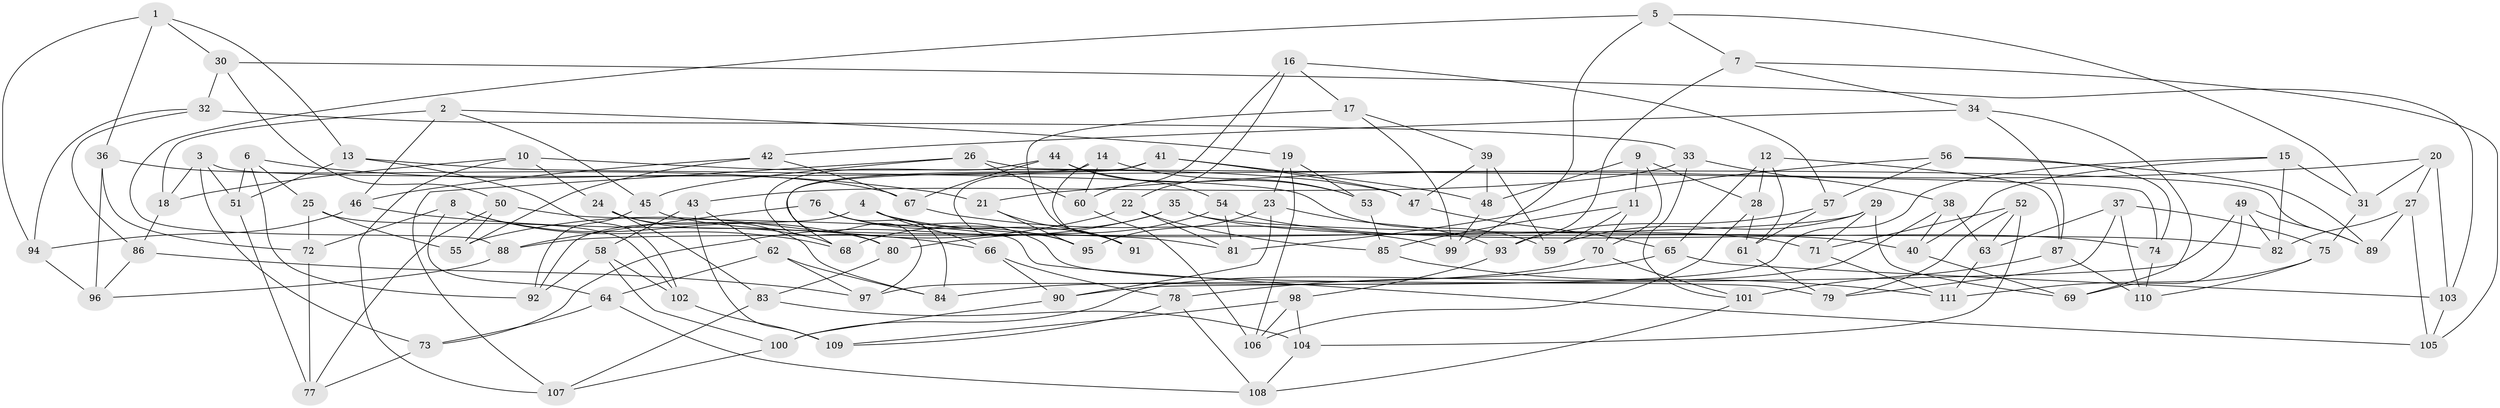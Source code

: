 // Generated by graph-tools (version 1.1) at 2025/03/03/09/25 03:03:09]
// undirected, 111 vertices, 222 edges
graph export_dot {
graph [start="1"]
  node [color=gray90,style=filled];
  1;
  2;
  3;
  4;
  5;
  6;
  7;
  8;
  9;
  10;
  11;
  12;
  13;
  14;
  15;
  16;
  17;
  18;
  19;
  20;
  21;
  22;
  23;
  24;
  25;
  26;
  27;
  28;
  29;
  30;
  31;
  32;
  33;
  34;
  35;
  36;
  37;
  38;
  39;
  40;
  41;
  42;
  43;
  44;
  45;
  46;
  47;
  48;
  49;
  50;
  51;
  52;
  53;
  54;
  55;
  56;
  57;
  58;
  59;
  60;
  61;
  62;
  63;
  64;
  65;
  66;
  67;
  68;
  69;
  70;
  71;
  72;
  73;
  74;
  75;
  76;
  77;
  78;
  79;
  80;
  81;
  82;
  83;
  84;
  85;
  86;
  87;
  88;
  89;
  90;
  91;
  92;
  93;
  94;
  95;
  96;
  97;
  98;
  99;
  100;
  101;
  102;
  103;
  104;
  105;
  106;
  107;
  108;
  109;
  110;
  111;
  1 -- 13;
  1 -- 36;
  1 -- 30;
  1 -- 94;
  2 -- 45;
  2 -- 19;
  2 -- 18;
  2 -- 46;
  3 -- 51;
  3 -- 89;
  3 -- 18;
  3 -- 73;
  4 -- 92;
  4 -- 66;
  4 -- 91;
  4 -- 71;
  5 -- 88;
  5 -- 99;
  5 -- 31;
  5 -- 7;
  6 -- 51;
  6 -- 25;
  6 -- 21;
  6 -- 92;
  7 -- 105;
  7 -- 93;
  7 -- 34;
  8 -- 80;
  8 -- 64;
  8 -- 72;
  8 -- 68;
  9 -- 28;
  9 -- 48;
  9 -- 70;
  9 -- 11;
  10 -- 47;
  10 -- 18;
  10 -- 107;
  10 -- 24;
  11 -- 70;
  11 -- 85;
  11 -- 59;
  12 -- 28;
  12 -- 87;
  12 -- 61;
  12 -- 65;
  13 -- 59;
  13 -- 102;
  13 -- 51;
  14 -- 97;
  14 -- 53;
  14 -- 60;
  14 -- 91;
  15 -- 82;
  15 -- 31;
  15 -- 97;
  15 -- 40;
  16 -- 60;
  16 -- 57;
  16 -- 17;
  16 -- 22;
  17 -- 39;
  17 -- 91;
  17 -- 99;
  18 -- 86;
  19 -- 53;
  19 -- 23;
  19 -- 106;
  20 -- 103;
  20 -- 31;
  20 -- 21;
  20 -- 27;
  21 -- 91;
  21 -- 95;
  22 -- 85;
  22 -- 81;
  22 -- 55;
  23 -- 93;
  23 -- 90;
  23 -- 95;
  24 -- 84;
  24 -- 83;
  24 -- 68;
  25 -- 72;
  25 -- 102;
  25 -- 55;
  26 -- 45;
  26 -- 60;
  26 -- 74;
  26 -- 107;
  27 -- 89;
  27 -- 105;
  27 -- 82;
  28 -- 106;
  28 -- 61;
  29 -- 88;
  29 -- 69;
  29 -- 59;
  29 -- 71;
  30 -- 32;
  30 -- 50;
  30 -- 103;
  31 -- 75;
  32 -- 86;
  32 -- 94;
  32 -- 33;
  33 -- 38;
  33 -- 43;
  33 -- 101;
  34 -- 87;
  34 -- 42;
  34 -- 69;
  35 -- 82;
  35 -- 68;
  35 -- 73;
  35 -- 40;
  36 -- 96;
  36 -- 72;
  36 -- 67;
  37 -- 79;
  37 -- 75;
  37 -- 110;
  37 -- 63;
  38 -- 63;
  38 -- 100;
  38 -- 40;
  39 -- 48;
  39 -- 59;
  39 -- 47;
  40 -- 69;
  41 -- 48;
  41 -- 68;
  41 -- 47;
  41 -- 95;
  42 -- 67;
  42 -- 46;
  42 -- 55;
  43 -- 58;
  43 -- 109;
  43 -- 62;
  44 -- 54;
  44 -- 53;
  44 -- 67;
  44 -- 80;
  45 -- 92;
  45 -- 81;
  46 -- 94;
  46 -- 66;
  47 -- 65;
  48 -- 99;
  49 -- 69;
  49 -- 89;
  49 -- 90;
  49 -- 82;
  50 -- 105;
  50 -- 77;
  50 -- 55;
  51 -- 77;
  52 -- 79;
  52 -- 63;
  52 -- 104;
  52 -- 71;
  53 -- 85;
  54 -- 81;
  54 -- 74;
  54 -- 80;
  56 -- 74;
  56 -- 57;
  56 -- 81;
  56 -- 89;
  57 -- 93;
  57 -- 61;
  58 -- 100;
  58 -- 92;
  58 -- 102;
  60 -- 106;
  61 -- 79;
  62 -- 64;
  62 -- 97;
  62 -- 84;
  63 -- 111;
  64 -- 73;
  64 -- 108;
  65 -- 103;
  65 -- 78;
  66 -- 78;
  66 -- 90;
  67 -- 99;
  70 -- 101;
  70 -- 84;
  71 -- 111;
  72 -- 77;
  73 -- 77;
  74 -- 110;
  75 -- 110;
  75 -- 111;
  76 -- 95;
  76 -- 88;
  76 -- 84;
  76 -- 79;
  78 -- 109;
  78 -- 108;
  80 -- 83;
  83 -- 107;
  83 -- 104;
  85 -- 111;
  86 -- 97;
  86 -- 96;
  87 -- 110;
  87 -- 101;
  88 -- 96;
  90 -- 100;
  93 -- 98;
  94 -- 96;
  98 -- 104;
  98 -- 106;
  98 -- 109;
  100 -- 107;
  101 -- 108;
  102 -- 109;
  103 -- 105;
  104 -- 108;
}
